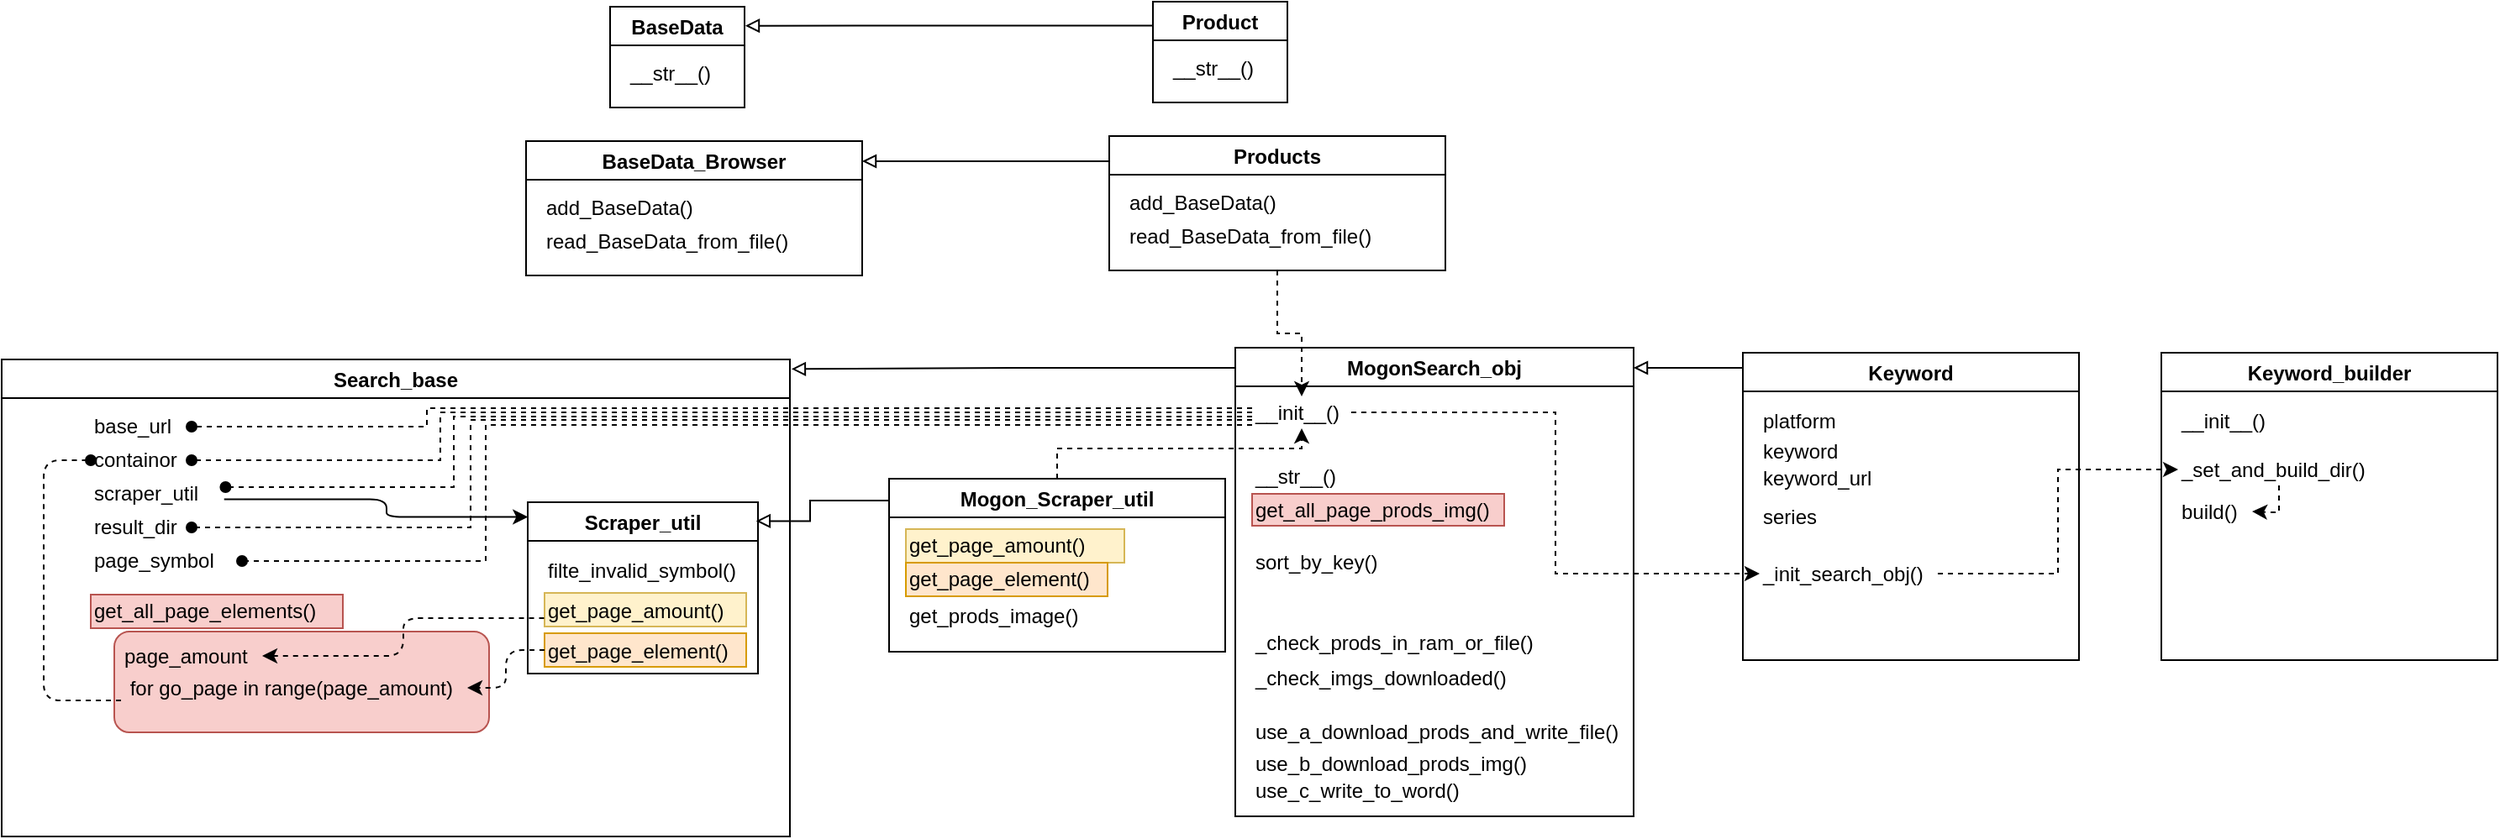<mxfile version="15.1.3" type="device"><diagram id="nu5vj-mxP0F0rqek-Uc7" name="第1頁"><mxGraphModel dx="5567" dy="2740" grid="1" gridSize="1" guides="1" tooltips="1" connect="1" arrows="1" fold="1" page="1" pageScale="1" pageWidth="827" pageHeight="1169" background="#ffffff" math="0" shadow="0"><root><mxCell id="0"/><mxCell id="1" parent="0"/><mxCell id="gbHWpXbdwgOGmDP35N2L-2" value="Search_base" style="swimlane;" parent="1" vertex="1"><mxGeometry x="-765" y="387" width="469" height="284" as="geometry"/></mxCell><mxCell id="gbHWpXbdwgOGmDP35N2L-3" value="base_url" style="rounded=0;whiteSpace=wrap;strokeColor=none;align=left;fillColor=none;" parent="gbHWpXbdwgOGmDP35N2L-2" vertex="1"><mxGeometry x="53" y="30" width="60" height="20" as="geometry"/></mxCell><mxCell id="gbHWpXbdwgOGmDP35N2L-4" value="containor" style="rounded=0;whiteSpace=wrap;strokeColor=none;align=left;fillColor=none;" parent="gbHWpXbdwgOGmDP35N2L-2" vertex="1"><mxGeometry x="53" y="50" width="60" height="20" as="geometry"/></mxCell><mxCell id="gbHWpXbdwgOGmDP35N2L-5" value="scraper_util" style="rounded=0;whiteSpace=wrap;strokeColor=none;align=left;fillColor=none;" parent="gbHWpXbdwgOGmDP35N2L-2" vertex="1"><mxGeometry x="53" y="70" width="80" height="20" as="geometry"/></mxCell><mxCell id="gbHWpXbdwgOGmDP35N2L-6" value="result_dir" style="rounded=0;whiteSpace=wrap;strokeColor=none;align=left;fillColor=none;" parent="gbHWpXbdwgOGmDP35N2L-2" vertex="1"><mxGeometry x="53" y="90" width="60" height="20" as="geometry"/></mxCell><mxCell id="gbHWpXbdwgOGmDP35N2L-7" value="page_symbol" style="rounded=0;whiteSpace=wrap;strokeColor=none;align=left;fillColor=none;" parent="gbHWpXbdwgOGmDP35N2L-2" vertex="1"><mxGeometry x="53" y="110" width="90" height="20" as="geometry"/></mxCell><mxCell id="gbHWpXbdwgOGmDP35N2L-9" value="Scraper_util" style="swimlane;" parent="gbHWpXbdwgOGmDP35N2L-2" vertex="1"><mxGeometry x="313" y="85" width="137" height="102" as="geometry"/></mxCell><mxCell id="gbHWpXbdwgOGmDP35N2L-10" value="filte_invalid_symbol()" style="rounded=0;whiteSpace=wrap;strokeColor=none;align=left;fillColor=none;" parent="gbHWpXbdwgOGmDP35N2L-9" vertex="1"><mxGeometry x="10" y="31" width="123" height="19" as="geometry"/></mxCell><mxCell id="gbHWpXbdwgOGmDP35N2L-11" value="get_page_amount()" style="rounded=0;strokeColor=#d6b656;align=left;fillColor=#fff2cc;" parent="gbHWpXbdwgOGmDP35N2L-9" vertex="1"><mxGeometry x="10" y="54" width="120" height="20" as="geometry"/></mxCell><mxCell id="gbHWpXbdwgOGmDP35N2L-12" value="get_page_element()" style="rounded=0;strokeColor=#d79b00;align=left;fillColor=#ffe6cc;" parent="gbHWpXbdwgOGmDP35N2L-9" vertex="1"><mxGeometry x="10" y="78" width="120" height="20" as="geometry"/></mxCell><mxCell id="gbHWpXbdwgOGmDP35N2L-8" value="get_all_page_elements()" style="rounded=0;whiteSpace=wrap;strokeColor=#b85450;align=left;fillColor=#f8cecc;" parent="gbHWpXbdwgOGmDP35N2L-2" vertex="1"><mxGeometry x="53" y="140" width="150" height="20" as="geometry"/></mxCell><mxCell id="gbHWpXbdwgOGmDP35N2L-24" style="edgeStyle=orthogonalEdgeStyle;rounded=1;orthogonalLoop=1;jettySize=auto;html=1;entryX=0.001;entryY=0.086;entryDx=0;entryDy=0;entryPerimeter=0;exitX=0.992;exitY=0.66;exitDx=0;exitDy=0;exitPerimeter=0;" parent="gbHWpXbdwgOGmDP35N2L-2" source="gbHWpXbdwgOGmDP35N2L-5" target="gbHWpXbdwgOGmDP35N2L-9" edge="1"><mxGeometry relative="1" as="geometry"><mxPoint x="305" y="113" as="targetPoint"/><Array as="points"><mxPoint x="229" y="83"/><mxPoint x="229" y="94"/></Array></mxGeometry></mxCell><mxCell id="gbHWpXbdwgOGmDP35N2L-27" value="" style="rounded=1;whiteSpace=wrap;html=1;align=left;container=1;fillColor=#f8cecc;strokeColor=#b85450;" parent="gbHWpXbdwgOGmDP35N2L-2" vertex="1"><mxGeometry x="67" y="162" width="223" height="60" as="geometry"><mxRectangle x="198" y="192" width="14" height="8" as="alternateBounds"/></mxGeometry></mxCell><mxCell id="gbHWpXbdwgOGmDP35N2L-29" value="page_amount" style="rounded=0;whiteSpace=wrap;strokeColor=none;align=left;fillColor=none;" parent="gbHWpXbdwgOGmDP35N2L-27" vertex="1"><mxGeometry x="4" y="5" width="84" height="19" as="geometry"/></mxCell><mxCell id="gbHWpXbdwgOGmDP35N2L-31" value=" for go_page in range(page_amount)" style="rounded=0;whiteSpace=wrap;strokeColor=none;align=left;fillColor=none;" parent="gbHWpXbdwgOGmDP35N2L-27" vertex="1"><mxGeometry x="4" y="24" width="206" height="19" as="geometry"/></mxCell><mxCell id="gbHWpXbdwgOGmDP35N2L-28" style="edgeStyle=orthogonalEdgeStyle;rounded=1;orthogonalLoop=1;jettySize=auto;html=1;entryX=0;entryY=0.75;entryDx=0;entryDy=0;startArrow=classic;startFill=1;endArrow=none;endFill=0;dashed=1;exitX=1;exitY=0.5;exitDx=0;exitDy=0;" parent="gbHWpXbdwgOGmDP35N2L-2" source="gbHWpXbdwgOGmDP35N2L-29" target="gbHWpXbdwgOGmDP35N2L-11" edge="1"><mxGeometry relative="1" as="geometry"><mxPoint x="203" y="186" as="sourcePoint"/></mxGeometry></mxCell><mxCell id="gbHWpXbdwgOGmDP35N2L-32" style="edgeStyle=orthogonalEdgeStyle;rounded=1;orthogonalLoop=1;jettySize=auto;html=1;entryX=1;entryY=0.5;entryDx=0;entryDy=0;dashed=1;startArrow=none;startFill=0;endArrow=classic;endFill=1;" parent="gbHWpXbdwgOGmDP35N2L-2" source="gbHWpXbdwgOGmDP35N2L-12" target="gbHWpXbdwgOGmDP35N2L-31" edge="1"><mxGeometry relative="1" as="geometry"/></mxCell><mxCell id="gbHWpXbdwgOGmDP35N2L-33" style="edgeStyle=orthogonalEdgeStyle;rounded=1;orthogonalLoop=1;jettySize=auto;html=1;entryX=0;entryY=0.5;entryDx=0;entryDy=0;dashed=1;startArrow=none;startFill=0;endArrow=oval;endFill=1;" parent="gbHWpXbdwgOGmDP35N2L-2" source="gbHWpXbdwgOGmDP35N2L-31" target="gbHWpXbdwgOGmDP35N2L-4" edge="1"><mxGeometry relative="1" as="geometry"><Array as="points"><mxPoint x="25" y="203"/><mxPoint x="25" y="60"/></Array></mxGeometry></mxCell><mxCell id="gbHWpXbdwgOGmDP35N2L-16" value="BaseData_Browser" style="swimlane;startSize=23;" parent="1" vertex="1"><mxGeometry x="-453" y="257" width="200" height="80" as="geometry"/></mxCell><mxCell id="gbHWpXbdwgOGmDP35N2L-17" value="add_BaseData()" style="rounded=0;whiteSpace=wrap;strokeColor=none;align=left;" parent="gbHWpXbdwgOGmDP35N2L-16" vertex="1"><mxGeometry x="10" y="30" width="130" height="20" as="geometry"/></mxCell><mxCell id="gbHWpXbdwgOGmDP35N2L-18" value="read_BaseData_from_file()" style="rounded=0;whiteSpace=wrap;strokeColor=none;align=left;" parent="gbHWpXbdwgOGmDP35N2L-16" vertex="1"><mxGeometry x="10" y="50" width="120" height="20" as="geometry"/></mxCell><mxCell id="gbHWpXbdwgOGmDP35N2L-20" value="BaseData" style="swimlane;startSize=23;" parent="1" vertex="1"><mxGeometry x="-403" y="177" width="80" height="60" as="geometry"><mxRectangle x="640" y="-10" width="90" height="23" as="alternateBounds"/></mxGeometry></mxCell><mxCell id="gbHWpXbdwgOGmDP35N2L-21" value="__str__()" style="rounded=0;whiteSpace=wrap;strokeColor=none;align=left;" parent="gbHWpXbdwgOGmDP35N2L-20" vertex="1"><mxGeometry x="10" y="30" width="60" height="20" as="geometry"/></mxCell><mxCell id="gbHWpXbdwgOGmDP35N2L-46" style="edgeStyle=orthogonalEdgeStyle;rounded=0;orthogonalLoop=1;jettySize=auto;html=1;entryX=1.006;entryY=0.189;entryDx=0;entryDy=0;startArrow=none;startFill=0;endArrow=block;endFill=0;entryPerimeter=0;" parent="1" source="gbHWpXbdwgOGmDP35N2L-34" target="gbHWpXbdwgOGmDP35N2L-20" edge="1"><mxGeometry relative="1" as="geometry"><Array as="points"><mxPoint x="-240" y="189"/></Array></mxGeometry></mxCell><mxCell id="gbHWpXbdwgOGmDP35N2L-34" value="Product" style="swimlane;startSize=23;" parent="1" vertex="1"><mxGeometry x="-80" y="174" width="80" height="60" as="geometry"><mxRectangle x="640" y="-10" width="90" height="23" as="alternateBounds"/></mxGeometry></mxCell><mxCell id="gbHWpXbdwgOGmDP35N2L-35" value="__str__()" style="rounded=0;whiteSpace=wrap;strokeColor=none;align=left;" parent="gbHWpXbdwgOGmDP35N2L-34" vertex="1"><mxGeometry x="10" y="30" width="60" height="20" as="geometry"/></mxCell><mxCell id="gbHWpXbdwgOGmDP35N2L-45" style="edgeStyle=orthogonalEdgeStyle;rounded=0;orthogonalLoop=1;jettySize=auto;html=1;startArrow=none;startFill=0;endArrow=block;endFill=0;" parent="1" source="gbHWpXbdwgOGmDP35N2L-37" target="gbHWpXbdwgOGmDP35N2L-16" edge="1"><mxGeometry relative="1" as="geometry"><Array as="points"><mxPoint x="-215" y="269"/><mxPoint x="-215" y="269"/></Array></mxGeometry></mxCell><mxCell id="gbHWpXbdwgOGmDP35N2L-89" style="edgeStyle=orthogonalEdgeStyle;rounded=0;orthogonalLoop=1;jettySize=auto;html=1;entryX=0.5;entryY=0;entryDx=0;entryDy=0;dashed=1;startArrow=none;startFill=0;endArrow=classic;endFill=1;" parent="1" source="gbHWpXbdwgOGmDP35N2L-37" target="gbHWpXbdwgOGmDP35N2L-70" edge="1"><mxGeometry relative="1" as="geometry"/></mxCell><mxCell id="gbHWpXbdwgOGmDP35N2L-37" value="Products" style="swimlane;startSize=23;" parent="1" vertex="1"><mxGeometry x="-106" y="254" width="200" height="80" as="geometry"/></mxCell><mxCell id="gbHWpXbdwgOGmDP35N2L-38" value="add_BaseData()" style="rounded=0;whiteSpace=wrap;strokeColor=none;align=left;" parent="gbHWpXbdwgOGmDP35N2L-37" vertex="1"><mxGeometry x="10" y="30" width="130" height="20" as="geometry"/></mxCell><mxCell id="gbHWpXbdwgOGmDP35N2L-39" value="read_BaseData_from_file()" style="rounded=0;whiteSpace=wrap;strokeColor=none;align=left;" parent="gbHWpXbdwgOGmDP35N2L-37" vertex="1"><mxGeometry x="10" y="50" width="120" height="20" as="geometry"/></mxCell><mxCell id="gbHWpXbdwgOGmDP35N2L-50" style="edgeStyle=orthogonalEdgeStyle;rounded=0;orthogonalLoop=1;jettySize=auto;html=1;entryX=0.992;entryY=0.11;entryDx=0;entryDy=0;startArrow=none;startFill=0;endArrow=block;endFill=0;entryPerimeter=0;" parent="1" source="gbHWpXbdwgOGmDP35N2L-41" target="gbHWpXbdwgOGmDP35N2L-9" edge="1"><mxGeometry relative="1" as="geometry"><Array as="points"><mxPoint x="-284" y="471"/><mxPoint x="-284" y="483"/></Array></mxGeometry></mxCell><mxCell id="gbHWpXbdwgOGmDP35N2L-90" style="edgeStyle=orthogonalEdgeStyle;rounded=0;orthogonalLoop=1;jettySize=auto;html=1;entryX=0.5;entryY=1;entryDx=0;entryDy=0;dashed=1;startArrow=none;startFill=0;endArrow=classic;endFill=1;" parent="1" source="gbHWpXbdwgOGmDP35N2L-41" target="gbHWpXbdwgOGmDP35N2L-70" edge="1"><mxGeometry relative="1" as="geometry"><Array as="points"><mxPoint x="-137" y="440"/><mxPoint x="9" y="440"/></Array></mxGeometry></mxCell><mxCell id="gbHWpXbdwgOGmDP35N2L-41" value="Mogon_Scraper_util" style="swimlane;startSize=23;" parent="1" vertex="1"><mxGeometry x="-237" y="458" width="200" height="103" as="geometry"/></mxCell><mxCell id="gbHWpXbdwgOGmDP35N2L-42" value="get_page_amount()" style="rounded=0;whiteSpace=wrap;strokeColor=#d6b656;align=left;fillColor=#fff2cc;" parent="gbHWpXbdwgOGmDP35N2L-41" vertex="1"><mxGeometry x="10" y="30" width="130" height="20" as="geometry"/></mxCell><mxCell id="gbHWpXbdwgOGmDP35N2L-43" value="get_page_element()" style="rounded=0;whiteSpace=wrap;strokeColor=#d79b00;align=left;fillColor=#ffe6cc;" parent="gbHWpXbdwgOGmDP35N2L-41" vertex="1"><mxGeometry x="10" y="50" width="120" height="20" as="geometry"/></mxCell><mxCell id="gbHWpXbdwgOGmDP35N2L-48" value="get_prods_image()" style="rounded=0;whiteSpace=wrap;strokeColor=none;align=left;fillColor=none;" parent="gbHWpXbdwgOGmDP35N2L-41" vertex="1"><mxGeometry x="10" y="72" width="120" height="20" as="geometry"/></mxCell><mxCell id="gbHWpXbdwgOGmDP35N2L-55" style="edgeStyle=orthogonalEdgeStyle;rounded=0;orthogonalLoop=1;jettySize=auto;html=1;entryX=1.002;entryY=0.02;entryDx=0;entryDy=0;startArrow=none;startFill=0;endArrow=block;endFill=0;entryPerimeter=0;" parent="1" source="gbHWpXbdwgOGmDP35N2L-51" target="gbHWpXbdwgOGmDP35N2L-2" edge="1"><mxGeometry relative="1" as="geometry"><Array as="points"><mxPoint x="-163" y="392"/><mxPoint x="-163" y="392"/></Array></mxGeometry></mxCell><mxCell id="gbHWpXbdwgOGmDP35N2L-51" value="MogonSearch_obj" style="swimlane;startSize=23;fillColor=none;" parent="1" vertex="1"><mxGeometry x="-31" y="380" width="237" height="279" as="geometry"/></mxCell><mxCell id="gbHWpXbdwgOGmDP35N2L-52" value="__str__()" style="rounded=0;whiteSpace=wrap;strokeColor=none;align=left;fillColor=none;" parent="gbHWpXbdwgOGmDP35N2L-51" vertex="1"><mxGeometry x="10" y="67" width="59" height="19" as="geometry"/></mxCell><mxCell id="gbHWpXbdwgOGmDP35N2L-53" value="get_all_page_prods_img()" style="rounded=0;whiteSpace=wrap;strokeColor=#b85450;align=left;fillColor=#f8cecc;" parent="gbHWpXbdwgOGmDP35N2L-51" vertex="1"><mxGeometry x="10" y="87" width="150" height="19" as="geometry"/></mxCell><mxCell id="gbHWpXbdwgOGmDP35N2L-54" value="sort_by_key()" style="rounded=0;whiteSpace=wrap;strokeColor=none;align=left;fillColor=none;" parent="gbHWpXbdwgOGmDP35N2L-51" vertex="1"><mxGeometry x="10" y="118" width="120" height="20" as="geometry"/></mxCell><mxCell id="gbHWpXbdwgOGmDP35N2L-56" value="_check_prods_in_ram_or_file()" style="rounded=0;whiteSpace=wrap;strokeColor=none;align=left;fillColor=none;" parent="gbHWpXbdwgOGmDP35N2L-51" vertex="1"><mxGeometry x="10" y="166" width="176" height="19" as="geometry"/></mxCell><mxCell id="gbHWpXbdwgOGmDP35N2L-57" value="_check_imgs_downloaded()" style="rounded=0;whiteSpace=wrap;strokeColor=none;align=left;fillColor=none;" parent="gbHWpXbdwgOGmDP35N2L-51" vertex="1"><mxGeometry x="10" y="187" width="176" height="19" as="geometry"/></mxCell><mxCell id="gbHWpXbdwgOGmDP35N2L-58" value="use_a_download_prods_and_write_file()" style="rounded=0;whiteSpace=wrap;strokeColor=none;align=left;fillColor=none;" parent="gbHWpXbdwgOGmDP35N2L-51" vertex="1"><mxGeometry x="10" y="219" width="227" height="19" as="geometry"/></mxCell><mxCell id="gbHWpXbdwgOGmDP35N2L-60" value="use_b_download_prods_img()" style="rounded=0;whiteSpace=wrap;strokeColor=none;align=left;fillColor=none;" parent="gbHWpXbdwgOGmDP35N2L-51" vertex="1"><mxGeometry x="10" y="238" width="172" height="19" as="geometry"/></mxCell><mxCell id="gbHWpXbdwgOGmDP35N2L-61" value="use_c_write_to_word()" style="rounded=0;whiteSpace=wrap;strokeColor=none;align=left;fillColor=none;" parent="gbHWpXbdwgOGmDP35N2L-51" vertex="1"><mxGeometry x="10" y="254" width="132" height="19" as="geometry"/></mxCell><mxCell id="gbHWpXbdwgOGmDP35N2L-70" value="__init__()" style="rounded=0;whiteSpace=wrap;strokeColor=none;align=left;fillColor=none;" parent="gbHWpXbdwgOGmDP35N2L-51" vertex="1"><mxGeometry x="10" y="29" width="59" height="19" as="geometry"/></mxCell><mxCell id="gbHWpXbdwgOGmDP35N2L-69" style="edgeStyle=orthogonalEdgeStyle;rounded=0;orthogonalLoop=1;jettySize=auto;html=1;startArrow=none;startFill=0;endArrow=block;endFill=0;" parent="1" source="gbHWpXbdwgOGmDP35N2L-62" target="gbHWpXbdwgOGmDP35N2L-51" edge="1"><mxGeometry relative="1" as="geometry"><Array as="points"><mxPoint x="265" y="392"/><mxPoint x="265" y="392"/></Array></mxGeometry></mxCell><mxCell id="gbHWpXbdwgOGmDP35N2L-62" value="Keyword" style="swimlane;startSize=23;" parent="1" vertex="1"><mxGeometry x="271" y="383" width="200" height="183" as="geometry"/></mxCell><mxCell id="gbHWpXbdwgOGmDP35N2L-63" value="platform" style="rounded=0;whiteSpace=wrap;strokeColor=none;align=left;" parent="gbHWpXbdwgOGmDP35N2L-62" vertex="1"><mxGeometry x="10" y="31" width="54" height="19" as="geometry"/></mxCell><mxCell id="gbHWpXbdwgOGmDP35N2L-64" value="_init_search_obj()" style="rounded=0;whiteSpace=wrap;strokeColor=none;align=left;" parent="gbHWpXbdwgOGmDP35N2L-62" vertex="1"><mxGeometry x="10" y="122" width="106" height="19" as="geometry"/></mxCell><mxCell id="gbHWpXbdwgOGmDP35N2L-66" value="keyword" style="rounded=0;whiteSpace=wrap;strokeColor=none;align=left;" parent="gbHWpXbdwgOGmDP35N2L-62" vertex="1"><mxGeometry x="10" y="49" width="54" height="19" as="geometry"/></mxCell><mxCell id="gbHWpXbdwgOGmDP35N2L-67" value="keyword_url" style="rounded=0;whiteSpace=wrap;strokeColor=none;align=left;" parent="gbHWpXbdwgOGmDP35N2L-62" vertex="1"><mxGeometry x="10" y="65" width="54" height="19" as="geometry"/></mxCell><mxCell id="gbHWpXbdwgOGmDP35N2L-68" value="series" style="rounded=0;whiteSpace=wrap;strokeColor=none;align=left;" parent="gbHWpXbdwgOGmDP35N2L-62" vertex="1"><mxGeometry x="10" y="88" width="54" height="19" as="geometry"/></mxCell><mxCell id="gbHWpXbdwgOGmDP35N2L-71" style="edgeStyle=orthogonalEdgeStyle;rounded=0;orthogonalLoop=1;jettySize=auto;html=1;startArrow=none;startFill=0;endArrow=oval;endFill=1;dashed=1;" parent="1" source="gbHWpXbdwgOGmDP35N2L-70" target="gbHWpXbdwgOGmDP35N2L-3" edge="1"><mxGeometry relative="1" as="geometry"><Array as="points"><mxPoint x="-512" y="416"/><mxPoint x="-512" y="427"/></Array></mxGeometry></mxCell><mxCell id="gbHWpXbdwgOGmDP35N2L-72" style="edgeStyle=orthogonalEdgeStyle;rounded=0;orthogonalLoop=1;jettySize=auto;html=1;entryX=1;entryY=0.5;entryDx=0;entryDy=0;startArrow=none;startFill=0;endArrow=oval;endFill=1;dashed=1;" parent="1" source="gbHWpXbdwgOGmDP35N2L-70" target="gbHWpXbdwgOGmDP35N2L-4" edge="1"><mxGeometry relative="1" as="geometry"><Array as="points"><mxPoint x="-504" y="419"/><mxPoint x="-504" y="447"/></Array></mxGeometry></mxCell><mxCell id="gbHWpXbdwgOGmDP35N2L-73" style="edgeStyle=orthogonalEdgeStyle;rounded=0;orthogonalLoop=1;jettySize=auto;html=1;entryX=1.002;entryY=0.33;entryDx=0;entryDy=0;startArrow=none;startFill=0;endArrow=oval;endFill=1;dashed=1;entryPerimeter=0;" parent="1" source="gbHWpXbdwgOGmDP35N2L-70" target="gbHWpXbdwgOGmDP35N2L-5" edge="1"><mxGeometry relative="1" as="geometry"><Array as="points"><mxPoint x="-496" y="421"/><mxPoint x="-496" y="463"/><mxPoint x="-632" y="463"/></Array></mxGeometry></mxCell><mxCell id="gbHWpXbdwgOGmDP35N2L-74" style="edgeStyle=orthogonalEdgeStyle;rounded=0;orthogonalLoop=1;jettySize=auto;html=1;entryX=1;entryY=0.5;entryDx=0;entryDy=0;startArrow=none;startFill=0;endArrow=oval;endFill=1;dashed=1;" parent="1" source="gbHWpXbdwgOGmDP35N2L-70" target="gbHWpXbdwgOGmDP35N2L-6" edge="1"><mxGeometry relative="1" as="geometry"><Array as="points"><mxPoint x="-486" y="423"/><mxPoint x="-486" y="487"/></Array></mxGeometry></mxCell><mxCell id="gbHWpXbdwgOGmDP35N2L-75" style="edgeStyle=orthogonalEdgeStyle;rounded=0;orthogonalLoop=1;jettySize=auto;html=1;entryX=1;entryY=0.5;entryDx=0;entryDy=0;startArrow=none;startFill=0;endArrow=oval;endFill=1;dashed=1;" parent="1" source="gbHWpXbdwgOGmDP35N2L-70" target="gbHWpXbdwgOGmDP35N2L-7" edge="1"><mxGeometry relative="1" as="geometry"><Array as="points"><mxPoint x="-477" y="426"/><mxPoint x="-477" y="507"/></Array></mxGeometry></mxCell><mxCell id="gbHWpXbdwgOGmDP35N2L-76" style="edgeStyle=orthogonalEdgeStyle;rounded=0;orthogonalLoop=1;jettySize=auto;html=1;entryX=0;entryY=0.5;entryDx=0;entryDy=0;startArrow=none;startFill=0;endArrow=classic;endFill=1;dashed=1;" parent="1" source="gbHWpXbdwgOGmDP35N2L-70" target="gbHWpXbdwgOGmDP35N2L-64" edge="1"><mxGeometry relative="1" as="geometry"/></mxCell><mxCell id="gbHWpXbdwgOGmDP35N2L-79" value="Keyword_builder" style="swimlane;startSize=23;" parent="1" vertex="1"><mxGeometry x="520" y="383" width="200" height="183" as="geometry"/></mxCell><mxCell id="gbHWpXbdwgOGmDP35N2L-80" value="__init__()" style="rounded=0;whiteSpace=wrap;strokeColor=none;align=left;" parent="gbHWpXbdwgOGmDP35N2L-79" vertex="1"><mxGeometry x="10" y="31" width="61" height="19" as="geometry"/></mxCell><mxCell id="gbHWpXbdwgOGmDP35N2L-87" style="edgeStyle=orthogonalEdgeStyle;rounded=0;orthogonalLoop=1;jettySize=auto;html=1;entryX=1;entryY=0.5;entryDx=0;entryDy=0;dashed=1;startArrow=none;startFill=0;endArrow=classic;endFill=1;" parent="gbHWpXbdwgOGmDP35N2L-79" source="gbHWpXbdwgOGmDP35N2L-81" target="gbHWpXbdwgOGmDP35N2L-85" edge="1"><mxGeometry relative="1" as="geometry"><Array as="points"><mxPoint x="70" y="95"/><mxPoint x="65" y="95"/></Array></mxGeometry></mxCell><mxCell id="gbHWpXbdwgOGmDP35N2L-81" value="_set_and_build_dir()" style="rounded=0;whiteSpace=wrap;strokeColor=none;align=left;" parent="gbHWpXbdwgOGmDP35N2L-79" vertex="1"><mxGeometry x="10" y="60" width="120" height="19" as="geometry"/></mxCell><mxCell id="gbHWpXbdwgOGmDP35N2L-85" value="build()" style="rounded=0;whiteSpace=wrap;strokeColor=none;align=left;" parent="gbHWpXbdwgOGmDP35N2L-79" vertex="1"><mxGeometry x="10" y="85" width="44" height="19" as="geometry"/></mxCell><mxCell id="gbHWpXbdwgOGmDP35N2L-88" style="edgeStyle=orthogonalEdgeStyle;rounded=0;orthogonalLoop=1;jettySize=auto;html=1;entryX=0;entryY=0.5;entryDx=0;entryDy=0;dashed=1;startArrow=none;startFill=0;endArrow=classic;endFill=1;" parent="1" source="gbHWpXbdwgOGmDP35N2L-64" target="gbHWpXbdwgOGmDP35N2L-81" edge="1"><mxGeometry relative="1" as="geometry"/></mxCell></root></mxGraphModel></diagram></mxfile>